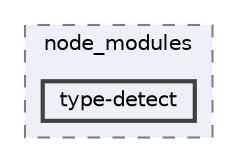 digraph "pkiclassroomrescheduler/src/main/frontend/node_modules/type-detect"
{
 // LATEX_PDF_SIZE
  bgcolor="transparent";
  edge [fontname=Helvetica,fontsize=10,labelfontname=Helvetica,labelfontsize=10];
  node [fontname=Helvetica,fontsize=10,shape=box,height=0.2,width=0.4];
  compound=true
  subgraph clusterdir_72953eda66ccb3a2722c28e1c3e6c23b {
    graph [ bgcolor="#edf0f7", pencolor="grey50", label="node_modules", fontname=Helvetica,fontsize=10 style="filled,dashed", URL="dir_72953eda66ccb3a2722c28e1c3e6c23b.html",tooltip=""]
  dir_2943f4b486a5149ca9477e1049582c99 [label="type-detect", fillcolor="#edf0f7", color="grey25", style="filled,bold", URL="dir_2943f4b486a5149ca9477e1049582c99.html",tooltip=""];
  }
}
